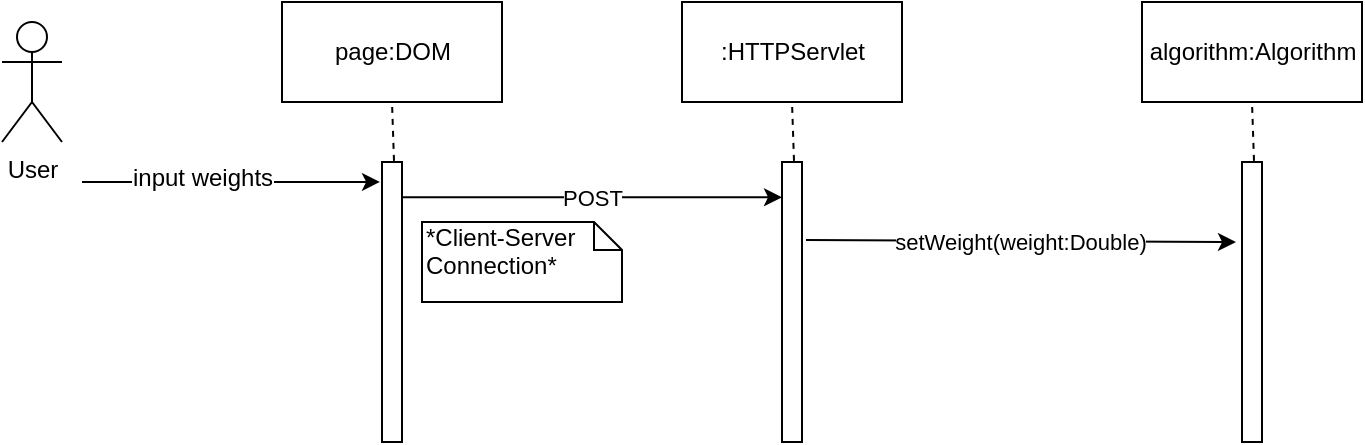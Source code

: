 <mxfile version="10.6.0" type="device"><diagram id="M00Z9Fr7ElRMBBF0A0pX" name="Page-1"><mxGraphModel dx="918" dy="567" grid="1" gridSize="10" guides="1" tooltips="1" connect="1" arrows="1" fold="1" page="1" pageScale="1" pageWidth="850" pageHeight="1100" math="0" shadow="0"><root><mxCell id="0"/><mxCell id="1" parent="0"/><mxCell id="c_u3UuUaeGh2HeSt2Y5h-1" value="User" style="shape=umlActor;verticalLabelPosition=bottom;labelBackgroundColor=#ffffff;verticalAlign=top;html=1;outlineConnect=0;" parent="1" vertex="1"><mxGeometry x="60" y="30" width="30" height="60" as="geometry"/></mxCell><mxCell id="c_u3UuUaeGh2HeSt2Y5h-9" value="" style="endArrow=classic;html=1;entryX=-0.1;entryY=0.071;entryDx=0;entryDy=0;entryPerimeter=0;" parent="1" target="c_u3UuUaeGh2HeSt2Y5h-11" edge="1"><mxGeometry width="50" height="50" relative="1" as="geometry"><mxPoint x="100" y="110" as="sourcePoint"/><mxPoint x="220" y="107" as="targetPoint"/></mxGeometry></mxCell><mxCell id="c_u3UuUaeGh2HeSt2Y5h-28" value="input weights" style="text;html=1;resizable=0;points=[];align=center;verticalAlign=middle;labelBackgroundColor=#ffffff;" parent="c_u3UuUaeGh2HeSt2Y5h-9" vertex="1" connectable="0"><mxGeometry x="-0.197" y="2" relative="1" as="geometry"><mxPoint as="offset"/></mxGeometry></mxCell><mxCell id="c_u3UuUaeGh2HeSt2Y5h-11" value="" style="html=1;points=[];perimeter=orthogonalPerimeter;" parent="1" vertex="1"><mxGeometry x="250" y="100" width="10" height="140" as="geometry"/></mxCell><mxCell id="c_u3UuUaeGh2HeSt2Y5h-12" value="page:DOM" style="html=1;" parent="1" vertex="1"><mxGeometry x="200" y="20" width="110" height="50" as="geometry"/></mxCell><mxCell id="c_u3UuUaeGh2HeSt2Y5h-13" value="" style="endArrow=none;dashed=1;html=1;entryX=0.5;entryY=1;entryDx=0;entryDy=0;exitX=0.6;exitY=-0.004;exitDx=0;exitDy=0;exitPerimeter=0;" parent="1" source="c_u3UuUaeGh2HeSt2Y5h-11" target="c_u3UuUaeGh2HeSt2Y5h-12" edge="1"><mxGeometry width="50" height="50" relative="1" as="geometry"><mxPoint x="50" y="280" as="sourcePoint"/><mxPoint x="100" y="230" as="targetPoint"/></mxGeometry></mxCell><mxCell id="c_u3UuUaeGh2HeSt2Y5h-14" value="" style="html=1;points=[];perimeter=orthogonalPerimeter;" parent="1" vertex="1"><mxGeometry x="450" y="100" width="10" height="140" as="geometry"/></mxCell><mxCell id="c_u3UuUaeGh2HeSt2Y5h-15" value=":HTTPServlet" style="html=1;" parent="1" vertex="1"><mxGeometry x="400" y="20" width="110" height="50" as="geometry"/></mxCell><mxCell id="c_u3UuUaeGh2HeSt2Y5h-16" value="" style="endArrow=none;dashed=1;html=1;entryX=0.5;entryY=1;entryDx=0;entryDy=0;exitX=0.6;exitY=-0.004;exitDx=0;exitDy=0;exitPerimeter=0;" parent="1" source="c_u3UuUaeGh2HeSt2Y5h-14" target="c_u3UuUaeGh2HeSt2Y5h-15" edge="1"><mxGeometry width="50" height="50" relative="1" as="geometry"><mxPoint x="250" y="280" as="sourcePoint"/><mxPoint x="300" y="230" as="targetPoint"/></mxGeometry></mxCell><mxCell id="c_u3UuUaeGh2HeSt2Y5h-17" value="POST" style="endArrow=classic;html=1;exitX=1;exitY=0.126;exitDx=0;exitDy=0;exitPerimeter=0;" parent="1" source="c_u3UuUaeGh2HeSt2Y5h-11" target="c_u3UuUaeGh2HeSt2Y5h-14" edge="1"><mxGeometry width="50" height="50" relative="1" as="geometry"><mxPoint x="270" y="120" as="sourcePoint"/><mxPoint x="600" y="120" as="targetPoint"/></mxGeometry></mxCell><mxCell id="c_u3UuUaeGh2HeSt2Y5h-23" value="" style="html=1;points=[];perimeter=orthogonalPerimeter;" parent="1" vertex="1"><mxGeometry x="680" y="100" width="10" height="140" as="geometry"/></mxCell><mxCell id="c_u3UuUaeGh2HeSt2Y5h-24" value="algorithm:Algorithm" style="html=1;" parent="1" vertex="1"><mxGeometry x="630" y="20" width="110" height="50" as="geometry"/></mxCell><mxCell id="c_u3UuUaeGh2HeSt2Y5h-25" value="" style="endArrow=none;dashed=1;html=1;entryX=0.5;entryY=1;entryDx=0;entryDy=0;exitX=0.6;exitY=-0.004;exitDx=0;exitDy=0;exitPerimeter=0;" parent="1" source="c_u3UuUaeGh2HeSt2Y5h-23" target="c_u3UuUaeGh2HeSt2Y5h-24" edge="1"><mxGeometry width="50" height="50" relative="1" as="geometry"><mxPoint x="480" y="280" as="sourcePoint"/><mxPoint x="530" y="230" as="targetPoint"/></mxGeometry></mxCell><mxCell id="c_u3UuUaeGh2HeSt2Y5h-26" value="setWeight(weight:Double)" style="endArrow=classic;html=1;exitX=1.2;exitY=0.279;exitDx=0;exitDy=0;exitPerimeter=0;entryX=-0.3;entryY=0.286;entryDx=0;entryDy=0;entryPerimeter=0;" parent="1" source="c_u3UuUaeGh2HeSt2Y5h-14" target="c_u3UuUaeGh2HeSt2Y5h-23" edge="1"><mxGeometry width="50" height="50" relative="1" as="geometry"><mxPoint x="480" y="140" as="sourcePoint"/><mxPoint x="620" y="140" as="targetPoint"/></mxGeometry></mxCell><mxCell id="c_u3UuUaeGh2HeSt2Y5h-27" value="*Client-Server Connection*" style="shape=note;whiteSpace=wrap;html=1;size=14;verticalAlign=top;align=left;spacingTop=-6;" parent="1" vertex="1"><mxGeometry x="270" y="130" width="100" height="40" as="geometry"/></mxCell></root></mxGraphModel></diagram></mxfile>